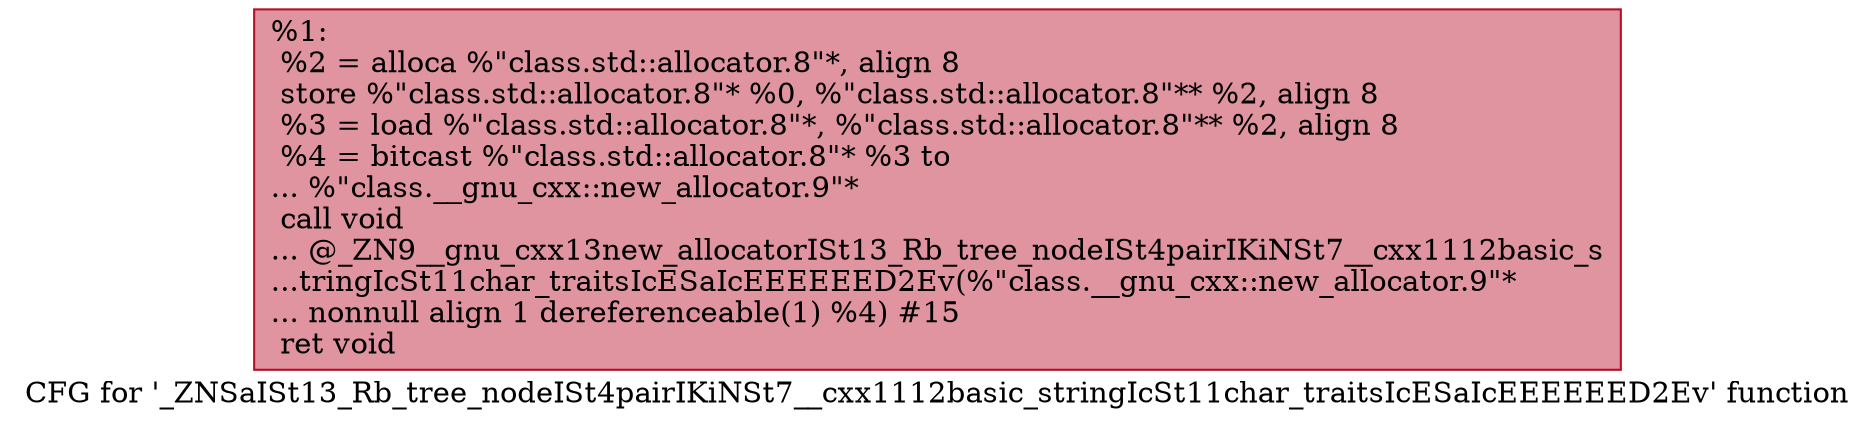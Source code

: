 digraph "CFG for '_ZNSaISt13_Rb_tree_nodeISt4pairIKiNSt7__cxx1112basic_stringIcSt11char_traitsIcESaIcEEEEEED2Ev' function" {
	label="CFG for '_ZNSaISt13_Rb_tree_nodeISt4pairIKiNSt7__cxx1112basic_stringIcSt11char_traitsIcESaIcEEEEEED2Ev' function";

	Node0x561d2df368f0 [shape=record,color="#b70d28ff", style=filled, fillcolor="#b70d2870",label="{%1:\l  %2 = alloca %\"class.std::allocator.8\"*, align 8\l  store %\"class.std::allocator.8\"* %0, %\"class.std::allocator.8\"** %2, align 8\l  %3 = load %\"class.std::allocator.8\"*, %\"class.std::allocator.8\"** %2, align 8\l  %4 = bitcast %\"class.std::allocator.8\"* %3 to\l... %\"class.__gnu_cxx::new_allocator.9\"*\l  call void\l... @_ZN9__gnu_cxx13new_allocatorISt13_Rb_tree_nodeISt4pairIKiNSt7__cxx1112basic_s\l...tringIcSt11char_traitsIcESaIcEEEEEED2Ev(%\"class.__gnu_cxx::new_allocator.9\"*\l... nonnull align 1 dereferenceable(1) %4) #15\l  ret void\l}"];
}

